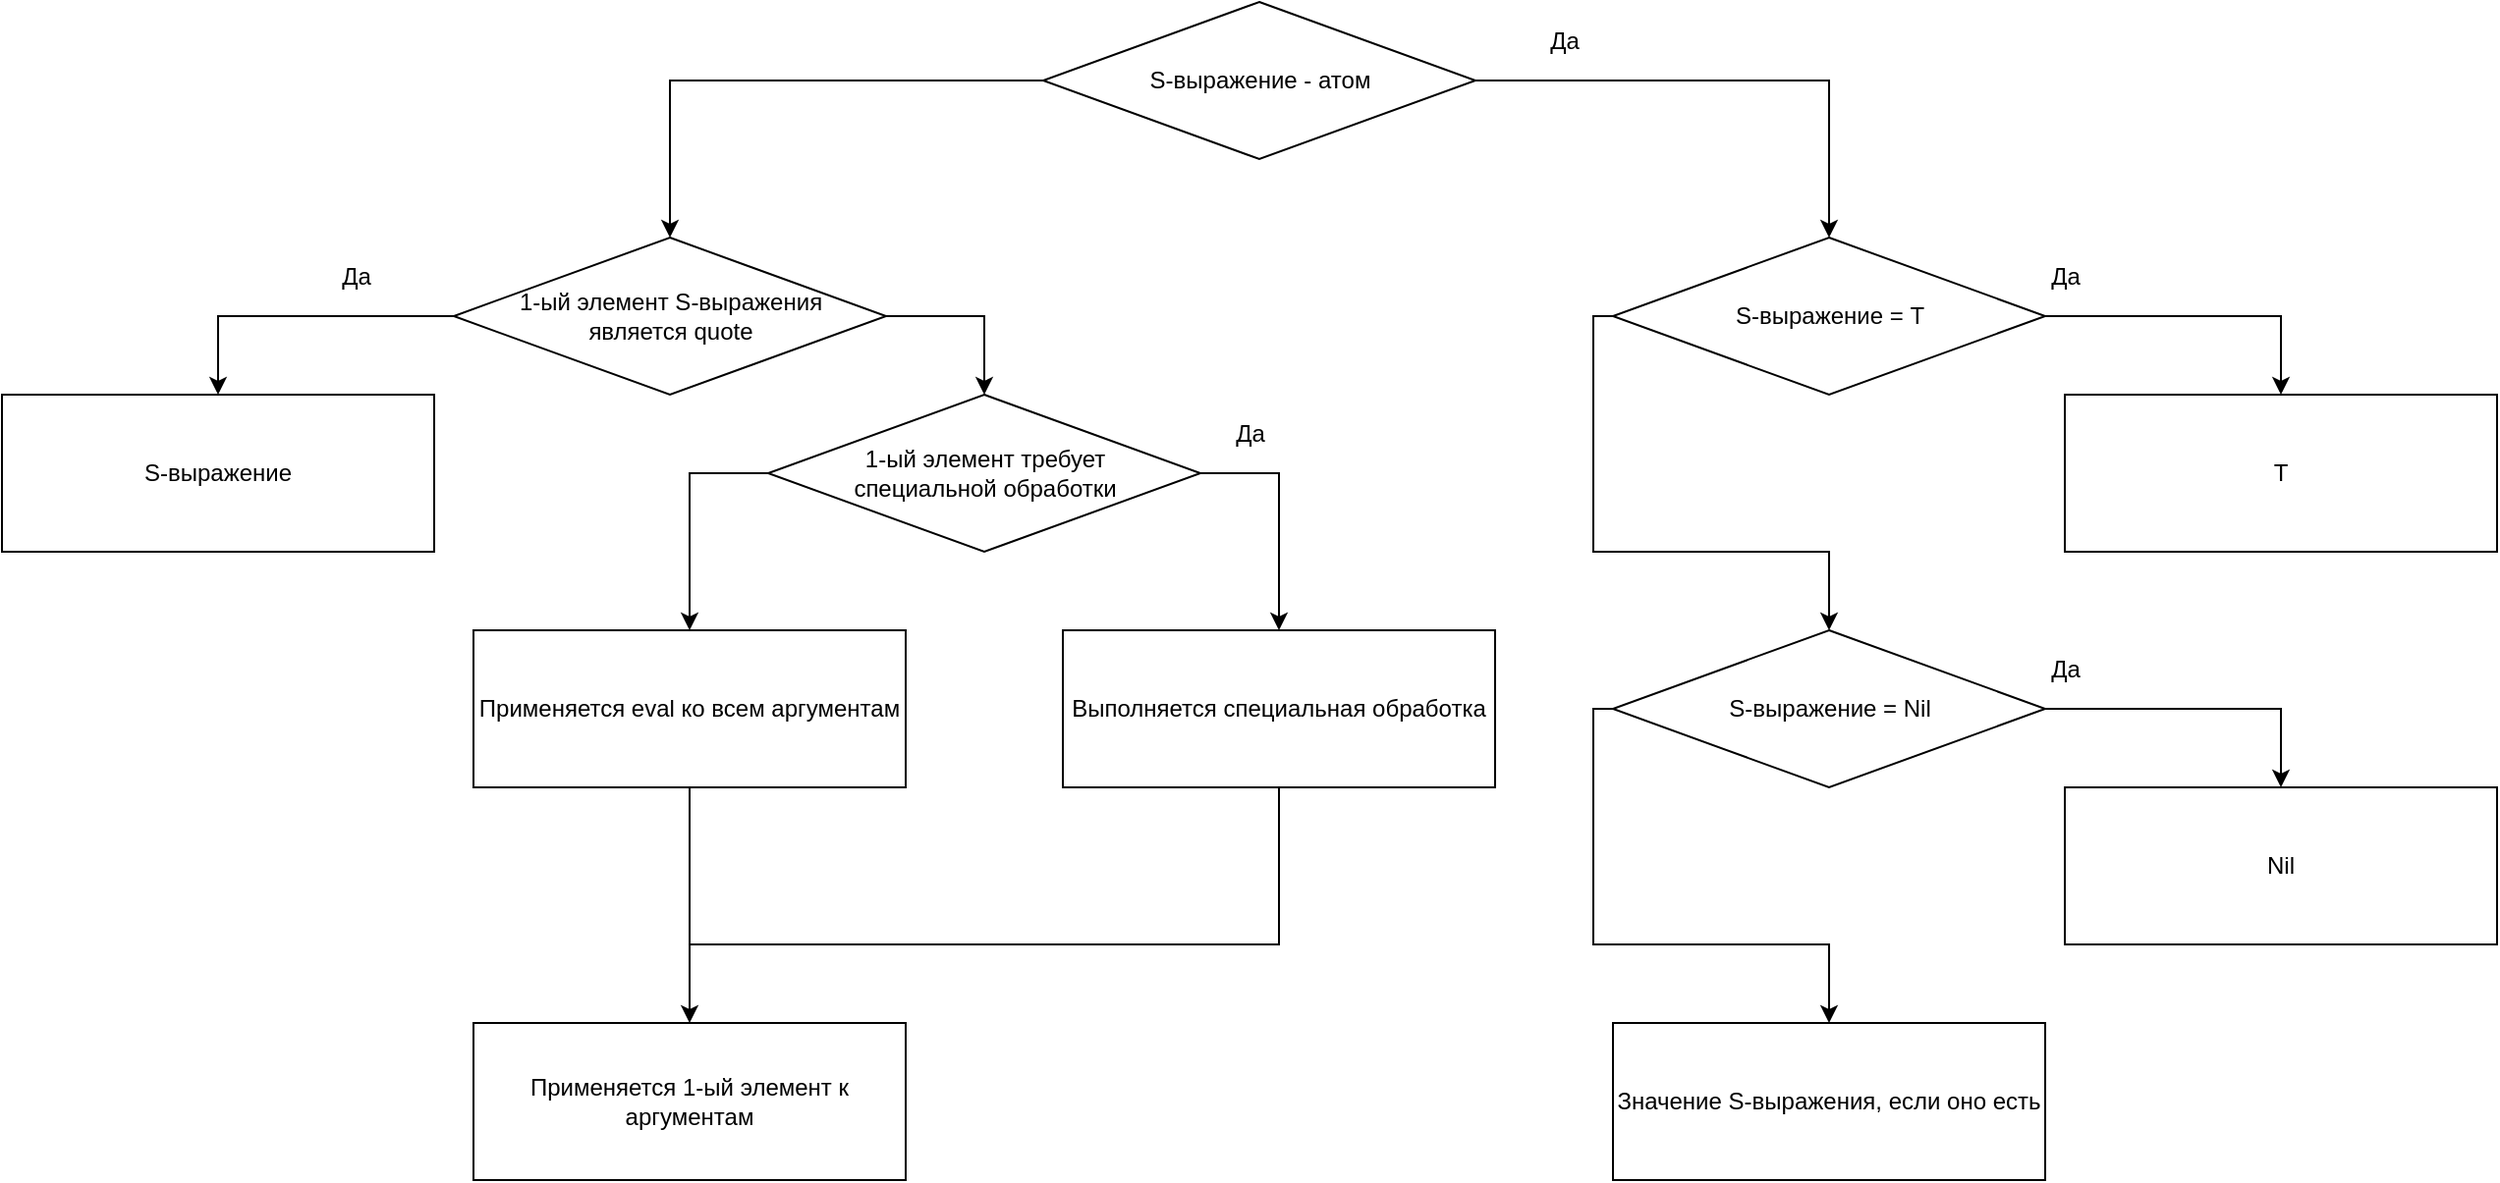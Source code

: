 <mxfile>
    <diagram id="k7O2KsP_zanzu7LOHq0x" name="Page-1">
        <mxGraphModel dx="1525" dy="1698" grid="1" gridSize="10" guides="1" tooltips="1" connect="1" arrows="1" fold="1" page="1" pageScale="1" pageWidth="1654" pageHeight="2336" math="0" shadow="0">
            <root>
                <mxCell id="0"/>
                <mxCell id="1" parent="0"/>
                <mxCell id="zymx6RRckQisvvsk5jor-3" style="edgeStyle=orthogonalEdgeStyle;rounded=0;orthogonalLoop=1;jettySize=auto;html=1;entryX=0.5;entryY=0;entryDx=0;entryDy=0;exitX=1;exitY=0.5;exitDx=0;exitDy=0;" parent="1" source="zymx6RRckQisvvsk5jor-1" target="zymx6RRckQisvvsk5jor-2" edge="1">
                    <mxGeometry relative="1" as="geometry">
                        <mxPoint x="880" y="120" as="sourcePoint"/>
                    </mxGeometry>
                </mxCell>
                <mxCell id="zymx6RRckQisvvsk5jor-14" style="edgeStyle=orthogonalEdgeStyle;rounded=0;orthogonalLoop=1;jettySize=auto;html=1;entryX=0.5;entryY=0;entryDx=0;entryDy=0;exitX=0;exitY=0.5;exitDx=0;exitDy=0;" parent="1" source="zymx6RRckQisvvsk5jor-1" target="zymx6RRckQisvvsk5jor-13" edge="1">
                    <mxGeometry relative="1" as="geometry">
                        <mxPoint x="550" y="120" as="sourcePoint"/>
                    </mxGeometry>
                </mxCell>
                <mxCell id="zymx6RRckQisvvsk5jor-1" value="S-выражение - атом" style="shape=rhombus;html=1;dashed=0;whitespace=wrap;perimeter=rhombusPerimeter;" parent="1" vertex="1">
                    <mxGeometry x="610" y="80" width="220" height="80" as="geometry"/>
                </mxCell>
                <mxCell id="zymx6RRckQisvvsk5jor-5" style="edgeStyle=orthogonalEdgeStyle;rounded=0;orthogonalLoop=1;jettySize=auto;html=1;entryX=0.5;entryY=0;entryDx=0;entryDy=0;" parent="1" source="zymx6RRckQisvvsk5jor-2" target="zymx6RRckQisvvsk5jor-4" edge="1">
                    <mxGeometry relative="1" as="geometry"/>
                </mxCell>
                <mxCell id="zymx6RRckQisvvsk5jor-7" style="edgeStyle=orthogonalEdgeStyle;rounded=0;orthogonalLoop=1;jettySize=auto;html=1;entryX=0.5;entryY=0;entryDx=0;entryDy=0;" parent="1" source="zymx6RRckQisvvsk5jor-2" target="zymx6RRckQisvvsk5jor-6" edge="1">
                    <mxGeometry relative="1" as="geometry">
                        <Array as="points">
                            <mxPoint x="890" y="240"/>
                            <mxPoint x="890" y="360"/>
                            <mxPoint x="1010" y="360"/>
                        </Array>
                    </mxGeometry>
                </mxCell>
                <mxCell id="zymx6RRckQisvvsk5jor-2" value="S-выражение = T" style="shape=rhombus;html=1;dashed=0;whitespace=wrap;perimeter=rhombusPerimeter;" parent="1" vertex="1">
                    <mxGeometry x="900" y="200" width="220" height="80" as="geometry"/>
                </mxCell>
                <mxCell id="zymx6RRckQisvvsk5jor-4" value="T" style="rounded=0;whiteSpace=wrap;html=1;" parent="1" vertex="1">
                    <mxGeometry x="1130" y="280" width="220" height="80" as="geometry"/>
                </mxCell>
                <mxCell id="zymx6RRckQisvvsk5jor-10" style="edgeStyle=orthogonalEdgeStyle;rounded=0;orthogonalLoop=1;jettySize=auto;html=1;entryX=0.5;entryY=0;entryDx=0;entryDy=0;" parent="1" source="zymx6RRckQisvvsk5jor-6" target="zymx6RRckQisvvsk5jor-9" edge="1">
                    <mxGeometry relative="1" as="geometry"/>
                </mxCell>
                <mxCell id="zymx6RRckQisvvsk5jor-12" style="edgeStyle=orthogonalEdgeStyle;rounded=0;orthogonalLoop=1;jettySize=auto;html=1;" parent="1" source="zymx6RRckQisvvsk5jor-6" target="zymx6RRckQisvvsk5jor-11" edge="1">
                    <mxGeometry relative="1" as="geometry">
                        <Array as="points">
                            <mxPoint x="890" y="440"/>
                            <mxPoint x="890" y="560"/>
                            <mxPoint x="1010" y="560"/>
                        </Array>
                    </mxGeometry>
                </mxCell>
                <mxCell id="zymx6RRckQisvvsk5jor-6" value="S-выражение = Nil" style="shape=rhombus;html=1;dashed=0;whitespace=wrap;perimeter=rhombusPerimeter;" parent="1" vertex="1">
                    <mxGeometry x="900" y="400" width="220" height="80" as="geometry"/>
                </mxCell>
                <mxCell id="zymx6RRckQisvvsk5jor-8" value="Да" style="text;html=1;align=center;verticalAlign=middle;resizable=0;points=[];autosize=1;strokeColor=none;fillColor=none;" parent="1" vertex="1">
                    <mxGeometry x="1115" y="210" width="30" height="20" as="geometry"/>
                </mxCell>
                <mxCell id="zymx6RRckQisvvsk5jor-9" value="Nil" style="rounded=0;whiteSpace=wrap;html=1;" parent="1" vertex="1">
                    <mxGeometry x="1130" y="480" width="220" height="80" as="geometry"/>
                </mxCell>
                <mxCell id="zymx6RRckQisvvsk5jor-11" value="Значение S-выражения, если оно есть" style="rounded=0;whiteSpace=wrap;html=1;" parent="1" vertex="1">
                    <mxGeometry x="900" y="600" width="220" height="80" as="geometry"/>
                </mxCell>
                <mxCell id="zymx6RRckQisvvsk5jor-16" style="edgeStyle=orthogonalEdgeStyle;rounded=0;orthogonalLoop=1;jettySize=auto;html=1;entryX=0.5;entryY=0;entryDx=0;entryDy=0;" parent="1" source="zymx6RRckQisvvsk5jor-13" target="zymx6RRckQisvvsk5jor-15" edge="1">
                    <mxGeometry relative="1" as="geometry"/>
                </mxCell>
                <mxCell id="zymx6RRckQisvvsk5jor-21" style="edgeStyle=orthogonalEdgeStyle;rounded=0;orthogonalLoop=1;jettySize=auto;html=1;entryX=0.5;entryY=0;entryDx=0;entryDy=0;" parent="1" source="zymx6RRckQisvvsk5jor-13" target="zymx6RRckQisvvsk5jor-20" edge="1">
                    <mxGeometry relative="1" as="geometry">
                        <Array as="points">
                            <mxPoint x="580" y="240"/>
                        </Array>
                    </mxGeometry>
                </mxCell>
                <mxCell id="zymx6RRckQisvvsk5jor-13" value="1-ый элемент S-выражения&lt;br&gt;является quote" style="shape=rhombus;html=1;dashed=0;whitespace=wrap;perimeter=rhombusPerimeter;" parent="1" vertex="1">
                    <mxGeometry x="310" y="200" width="220" height="80" as="geometry"/>
                </mxCell>
                <mxCell id="zymx6RRckQisvvsk5jor-15" value="S-выражение" style="rounded=0;whiteSpace=wrap;html=1;" parent="1" vertex="1">
                    <mxGeometry x="80" y="280" width="220" height="80" as="geometry"/>
                </mxCell>
                <mxCell id="zymx6RRckQisvvsk5jor-17" value="Да" style="text;html=1;align=center;verticalAlign=middle;resizable=0;points=[];autosize=1;strokeColor=none;fillColor=none;" parent="1" vertex="1">
                    <mxGeometry x="245" y="210" width="30" height="20" as="geometry"/>
                </mxCell>
                <mxCell id="zymx6RRckQisvvsk5jor-18" value="Да" style="text;html=1;align=center;verticalAlign=middle;resizable=0;points=[];autosize=1;strokeColor=none;fillColor=none;" parent="1" vertex="1">
                    <mxGeometry x="1115" y="410" width="30" height="20" as="geometry"/>
                </mxCell>
                <mxCell id="zymx6RRckQisvvsk5jor-19" value="Да" style="text;html=1;align=center;verticalAlign=middle;resizable=0;points=[];autosize=1;strokeColor=none;fillColor=none;" parent="1" vertex="1">
                    <mxGeometry x="860" y="90" width="30" height="20" as="geometry"/>
                </mxCell>
                <mxCell id="zymx6RRckQisvvsk5jor-23" style="edgeStyle=orthogonalEdgeStyle;rounded=0;orthogonalLoop=1;jettySize=auto;html=1;" parent="1" source="zymx6RRckQisvvsk5jor-20" target="zymx6RRckQisvvsk5jor-22" edge="1">
                    <mxGeometry relative="1" as="geometry">
                        <Array as="points">
                            <mxPoint x="730" y="320"/>
                        </Array>
                    </mxGeometry>
                </mxCell>
                <mxCell id="zymx6RRckQisvvsk5jor-26" style="edgeStyle=orthogonalEdgeStyle;rounded=0;orthogonalLoop=1;jettySize=auto;html=1;entryX=0.5;entryY=0;entryDx=0;entryDy=0;" parent="1" source="zymx6RRckQisvvsk5jor-20" target="zymx6RRckQisvvsk5jor-25" edge="1">
                    <mxGeometry relative="1" as="geometry">
                        <Array as="points">
                            <mxPoint x="430" y="320"/>
                        </Array>
                    </mxGeometry>
                </mxCell>
                <mxCell id="zymx6RRckQisvvsk5jor-20" value="1-ый элемент требует &lt;br&gt;специальной обработки" style="shape=rhombus;html=1;dashed=0;whitespace=wrap;perimeter=rhombusPerimeter;" parent="1" vertex="1">
                    <mxGeometry x="470" y="280" width="220" height="80" as="geometry"/>
                </mxCell>
                <mxCell id="zymx6RRckQisvvsk5jor-29" style="edgeStyle=orthogonalEdgeStyle;rounded=0;orthogonalLoop=1;jettySize=auto;html=1;endArrow=none;endFill=0;" parent="1" source="zymx6RRckQisvvsk5jor-22" edge="1">
                    <mxGeometry relative="1" as="geometry">
                        <mxPoint x="430" y="560" as="targetPoint"/>
                        <Array as="points">
                            <mxPoint x="730" y="560"/>
                        </Array>
                    </mxGeometry>
                </mxCell>
                <mxCell id="zymx6RRckQisvvsk5jor-22" value="Выполняется специальная обработка" style="rounded=0;whiteSpace=wrap;html=1;" parent="1" vertex="1">
                    <mxGeometry x="620" y="400" width="220" height="80" as="geometry"/>
                </mxCell>
                <mxCell id="zymx6RRckQisvvsk5jor-24" value="Да" style="text;html=1;align=center;verticalAlign=middle;resizable=0;points=[];autosize=1;strokeColor=none;fillColor=none;" parent="1" vertex="1">
                    <mxGeometry x="700" y="290" width="30" height="20" as="geometry"/>
                </mxCell>
                <mxCell id="zymx6RRckQisvvsk5jor-28" style="edgeStyle=orthogonalEdgeStyle;rounded=0;orthogonalLoop=1;jettySize=auto;html=1;entryX=0.5;entryY=0;entryDx=0;entryDy=0;" parent="1" source="zymx6RRckQisvvsk5jor-25" target="zymx6RRckQisvvsk5jor-27" edge="1">
                    <mxGeometry relative="1" as="geometry"/>
                </mxCell>
                <mxCell id="zymx6RRckQisvvsk5jor-25" value="Применяется eval ко всем аргументам" style="rounded=0;whiteSpace=wrap;html=1;" parent="1" vertex="1">
                    <mxGeometry x="320" y="400" width="220" height="80" as="geometry"/>
                </mxCell>
                <mxCell id="zymx6RRckQisvvsk5jor-27" value="Применяется 1-ый элемент к аргументам" style="rounded=0;whiteSpace=wrap;html=1;" parent="1" vertex="1">
                    <mxGeometry x="320" y="600" width="220" height="80" as="geometry"/>
                </mxCell>
            </root>
        </mxGraphModel>
    </diagram>
</mxfile>